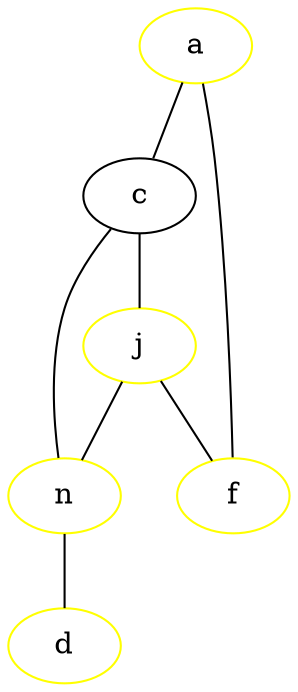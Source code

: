 graph mi_grafo {
	a
	c
	a -- c
	f
	a -- f
	n
	c -- n
	j
	c -- j
	j -- f
	d
	n -- d
	j -- n
	a [color=red]
	c [color=red]
	n [color=red]
	d [color=red]
	a [color=black]
	c [color=black]
	n [color=black]
	d [color=black]
	a [color=blue]
	c [color=blue]
	j [color=blue]
	n [color=blue]
	d [color=blue]
	a [color=black]
	c [color=black]
	j [color=black]
	n [color=black]
	d [color=black]
	a [color=yellow]
	f [color=yellow]
	j [color=yellow]
	n [color=yellow]
	d [color=yellow]
}
